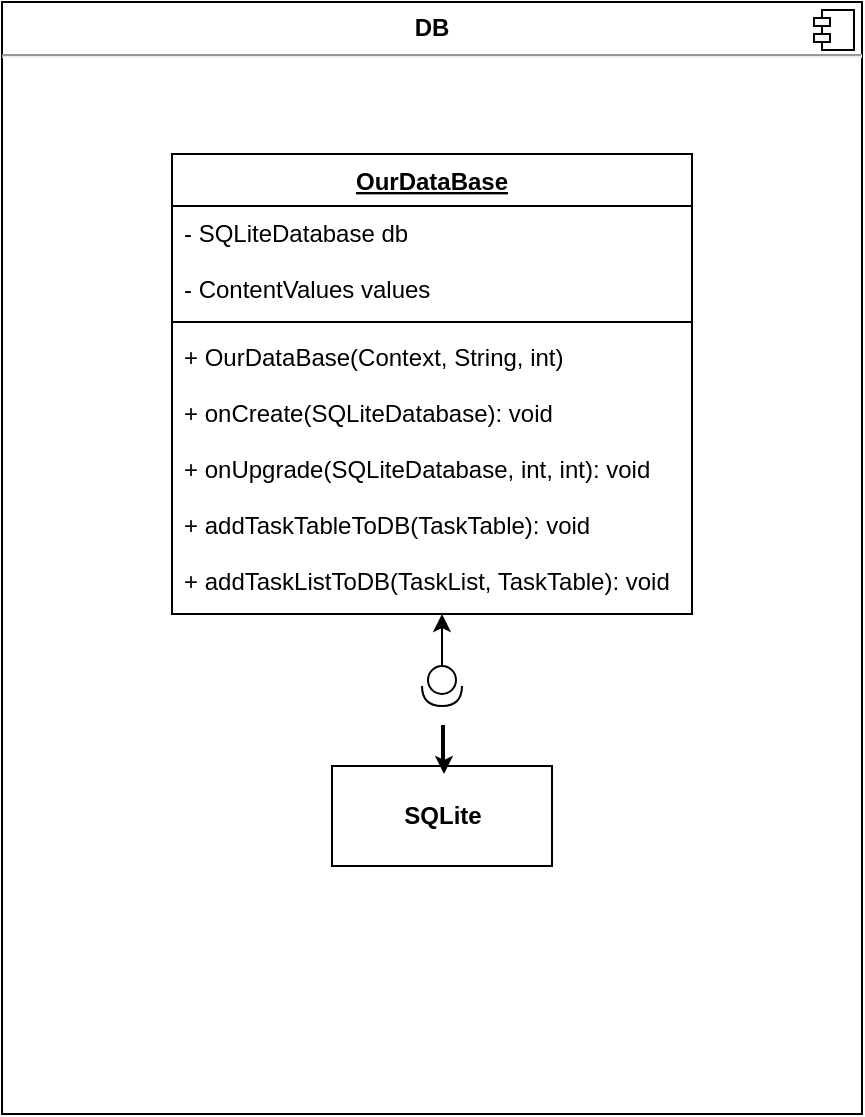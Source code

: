 <mxfile version="10.7.0" type="github"><diagram id="4SKg6f48xQ1Qx8adOyUQ" name="Page-1"><mxGraphModel dx="1644" dy="870" grid="1" gridSize="10" guides="1" tooltips="1" connect="1" arrows="1" fold="1" page="1" pageScale="1" pageWidth="827" pageHeight="1169" math="0" shadow="0"><root><mxCell id="0"/><mxCell id="1" parent="0"/><mxCell id="2Ce5rsIUK-e26fA_rBBC-68" value="&lt;p style=&quot;margin: 0px ; margin-top: 6px ; text-align: center&quot;&gt;&lt;b&gt;DB&lt;/b&gt;&lt;/p&gt;&lt;hr&gt;&lt;p style=&quot;margin: 0px ; margin-left: 8px&quot;&gt;&lt;br&gt;&lt;br&gt;&lt;/p&gt;" style="align=left;overflow=fill;html=1;fontColor=#000000;" vertex="1" parent="1"><mxGeometry x="370" y="74" width="430" height="556" as="geometry"/></mxCell><mxCell id="2Ce5rsIUK-e26fA_rBBC-69" value="" style="shape=component;jettyWidth=8;jettyHeight=4;" vertex="1" parent="2Ce5rsIUK-e26fA_rBBC-68"><mxGeometry x="1" width="20" height="20" relative="1" as="geometry"><mxPoint x="-24" y="4" as="offset"/></mxGeometry></mxCell><mxCell id="2Ce5rsIUK-e26fA_rBBC-71" value="" style="group" vertex="1" connectable="0" parent="2Ce5rsIUK-e26fA_rBBC-68"><mxGeometry x="85" y="76" width="260" height="356" as="geometry"/></mxCell><mxCell id="2Ce5rsIUK-e26fA_rBBC-70" value="" style="group" vertex="1" connectable="0" parent="2Ce5rsIUK-e26fA_rBBC-71"><mxGeometry width="260" height="356" as="geometry"/></mxCell><mxCell id="2Ce5rsIUK-e26fA_rBBC-20" style="edgeStyle=orthogonalEdgeStyle;rounded=0;orthogonalLoop=1;jettySize=auto;html=1;exitX=0;exitY=0.5;exitDx=0;exitDy=0;exitPerimeter=0;entryX=0.5;entryY=1.003;entryDx=0;entryDy=0;entryPerimeter=0;fontColor=#000000;" edge="1" parent="2Ce5rsIUK-e26fA_rBBC-70" source="2Ce5rsIUK-e26fA_rBBC-15"><mxGeometry relative="1" as="geometry"><mxPoint x="135" y="230" as="targetPoint"/></mxGeometry></mxCell><mxCell id="2Ce5rsIUK-e26fA_rBBC-5" value="OurDataBase" style="swimlane;fontStyle=5;align=center;verticalAlign=top;childLayout=stackLayout;horizontal=1;startSize=26;horizontalStack=0;resizeParent=1;resizeParentMax=0;resizeLast=0;collapsible=1;marginBottom=0;fontColor=#000000;" vertex="1" parent="2Ce5rsIUK-e26fA_rBBC-70"><mxGeometry width="260" height="230" as="geometry"/></mxCell><mxCell id="2Ce5rsIUK-e26fA_rBBC-6" value="- SQLiteDatabase db&#10; &#10;- ContentValues values&#10;" style="text;strokeColor=none;fillColor=none;align=left;verticalAlign=top;spacingLeft=4;spacingRight=4;overflow=hidden;rotatable=0;points=[[0,0.5],[1,0.5]];portConstraint=eastwest;" vertex="1" parent="2Ce5rsIUK-e26fA_rBBC-5"><mxGeometry y="26" width="260" height="54" as="geometry"/></mxCell><mxCell id="2Ce5rsIUK-e26fA_rBBC-7" value="" style="line;strokeWidth=1;fillColor=none;align=left;verticalAlign=middle;spacingTop=-1;spacingLeft=3;spacingRight=3;rotatable=0;labelPosition=right;points=[];portConstraint=eastwest;" vertex="1" parent="2Ce5rsIUK-e26fA_rBBC-5"><mxGeometry y="80" width="260" height="8" as="geometry"/></mxCell><mxCell id="2Ce5rsIUK-e26fA_rBBC-8" value="+ OurDataBase(Context, String, int)&#10;&#10;+ onCreate(SQLiteDatabase): void&#10;&#10;+ onUpgrade(SQLiteDatabase, int, int): void&#10;&#10;+ addTaskTableToDB(TaskTable): void&#10;&#10;+ addTaskListToDB(TaskList, TaskTable): void&#10;  &#10;+ addTaskToDB(Task, TaskList): void&#10;&#10;+ removeTaskTableFromDB(TaskTable): void&#10;&#10;+ removeTaskListFromDB(TaskList): void&#10;&#10;+ removeTaskFromDB(Task): void&#10;" style="text;strokeColor=none;fillColor=none;align=left;verticalAlign=top;spacingLeft=4;spacingRight=4;overflow=hidden;rotatable=0;points=[[0,0.5],[1,0.5]];portConstraint=eastwest;" vertex="1" parent="2Ce5rsIUK-e26fA_rBBC-5"><mxGeometry y="88" width="260" height="142" as="geometry"/></mxCell><mxCell id="2Ce5rsIUK-e26fA_rBBC-14" value="&lt;b&gt;SQLite&lt;/b&gt;" style="html=1;fontColor=#000000;" vertex="1" parent="2Ce5rsIUK-e26fA_rBBC-70"><mxGeometry x="80" y="306" width="110" height="50" as="geometry"/></mxCell><mxCell id="2Ce5rsIUK-e26fA_rBBC-15" value="" style="shape=providedRequiredInterface;html=1;verticalLabelPosition=bottom;fontColor=#000000;rotation=90;" vertex="1" parent="2Ce5rsIUK-e26fA_rBBC-70"><mxGeometry x="125" y="256" width="20" height="20" as="geometry"/></mxCell><mxCell id="2Ce5rsIUK-e26fA_rBBC-16" value="" style="line;strokeWidth=1;fillColor=none;align=left;verticalAlign=middle;spacingTop=-1;spacingLeft=3;spacingRight=3;rotatable=0;labelPosition=right;points=[];portConstraint=eastwest;fontColor=#000000;" vertex="1" parent="2Ce5rsIUK-e26fA_rBBC-70"><mxGeometry x="115" y="302" width="40" height="8" as="geometry"/></mxCell><mxCell id="2Ce5rsIUK-e26fA_rBBC-21" style="edgeStyle=orthogonalEdgeStyle;rounded=0;orthogonalLoop=1;jettySize=auto;html=1;entryX=0.525;entryY=1;entryDx=0;entryDy=0;entryPerimeter=0;fontColor=#000000;" edge="1" parent="2Ce5rsIUK-e26fA_rBBC-70" source="2Ce5rsIUK-e26fA_rBBC-14" target="2Ce5rsIUK-e26fA_rBBC-16"><mxGeometry relative="1" as="geometry"/></mxCell></root></mxGraphModel></diagram></mxfile>